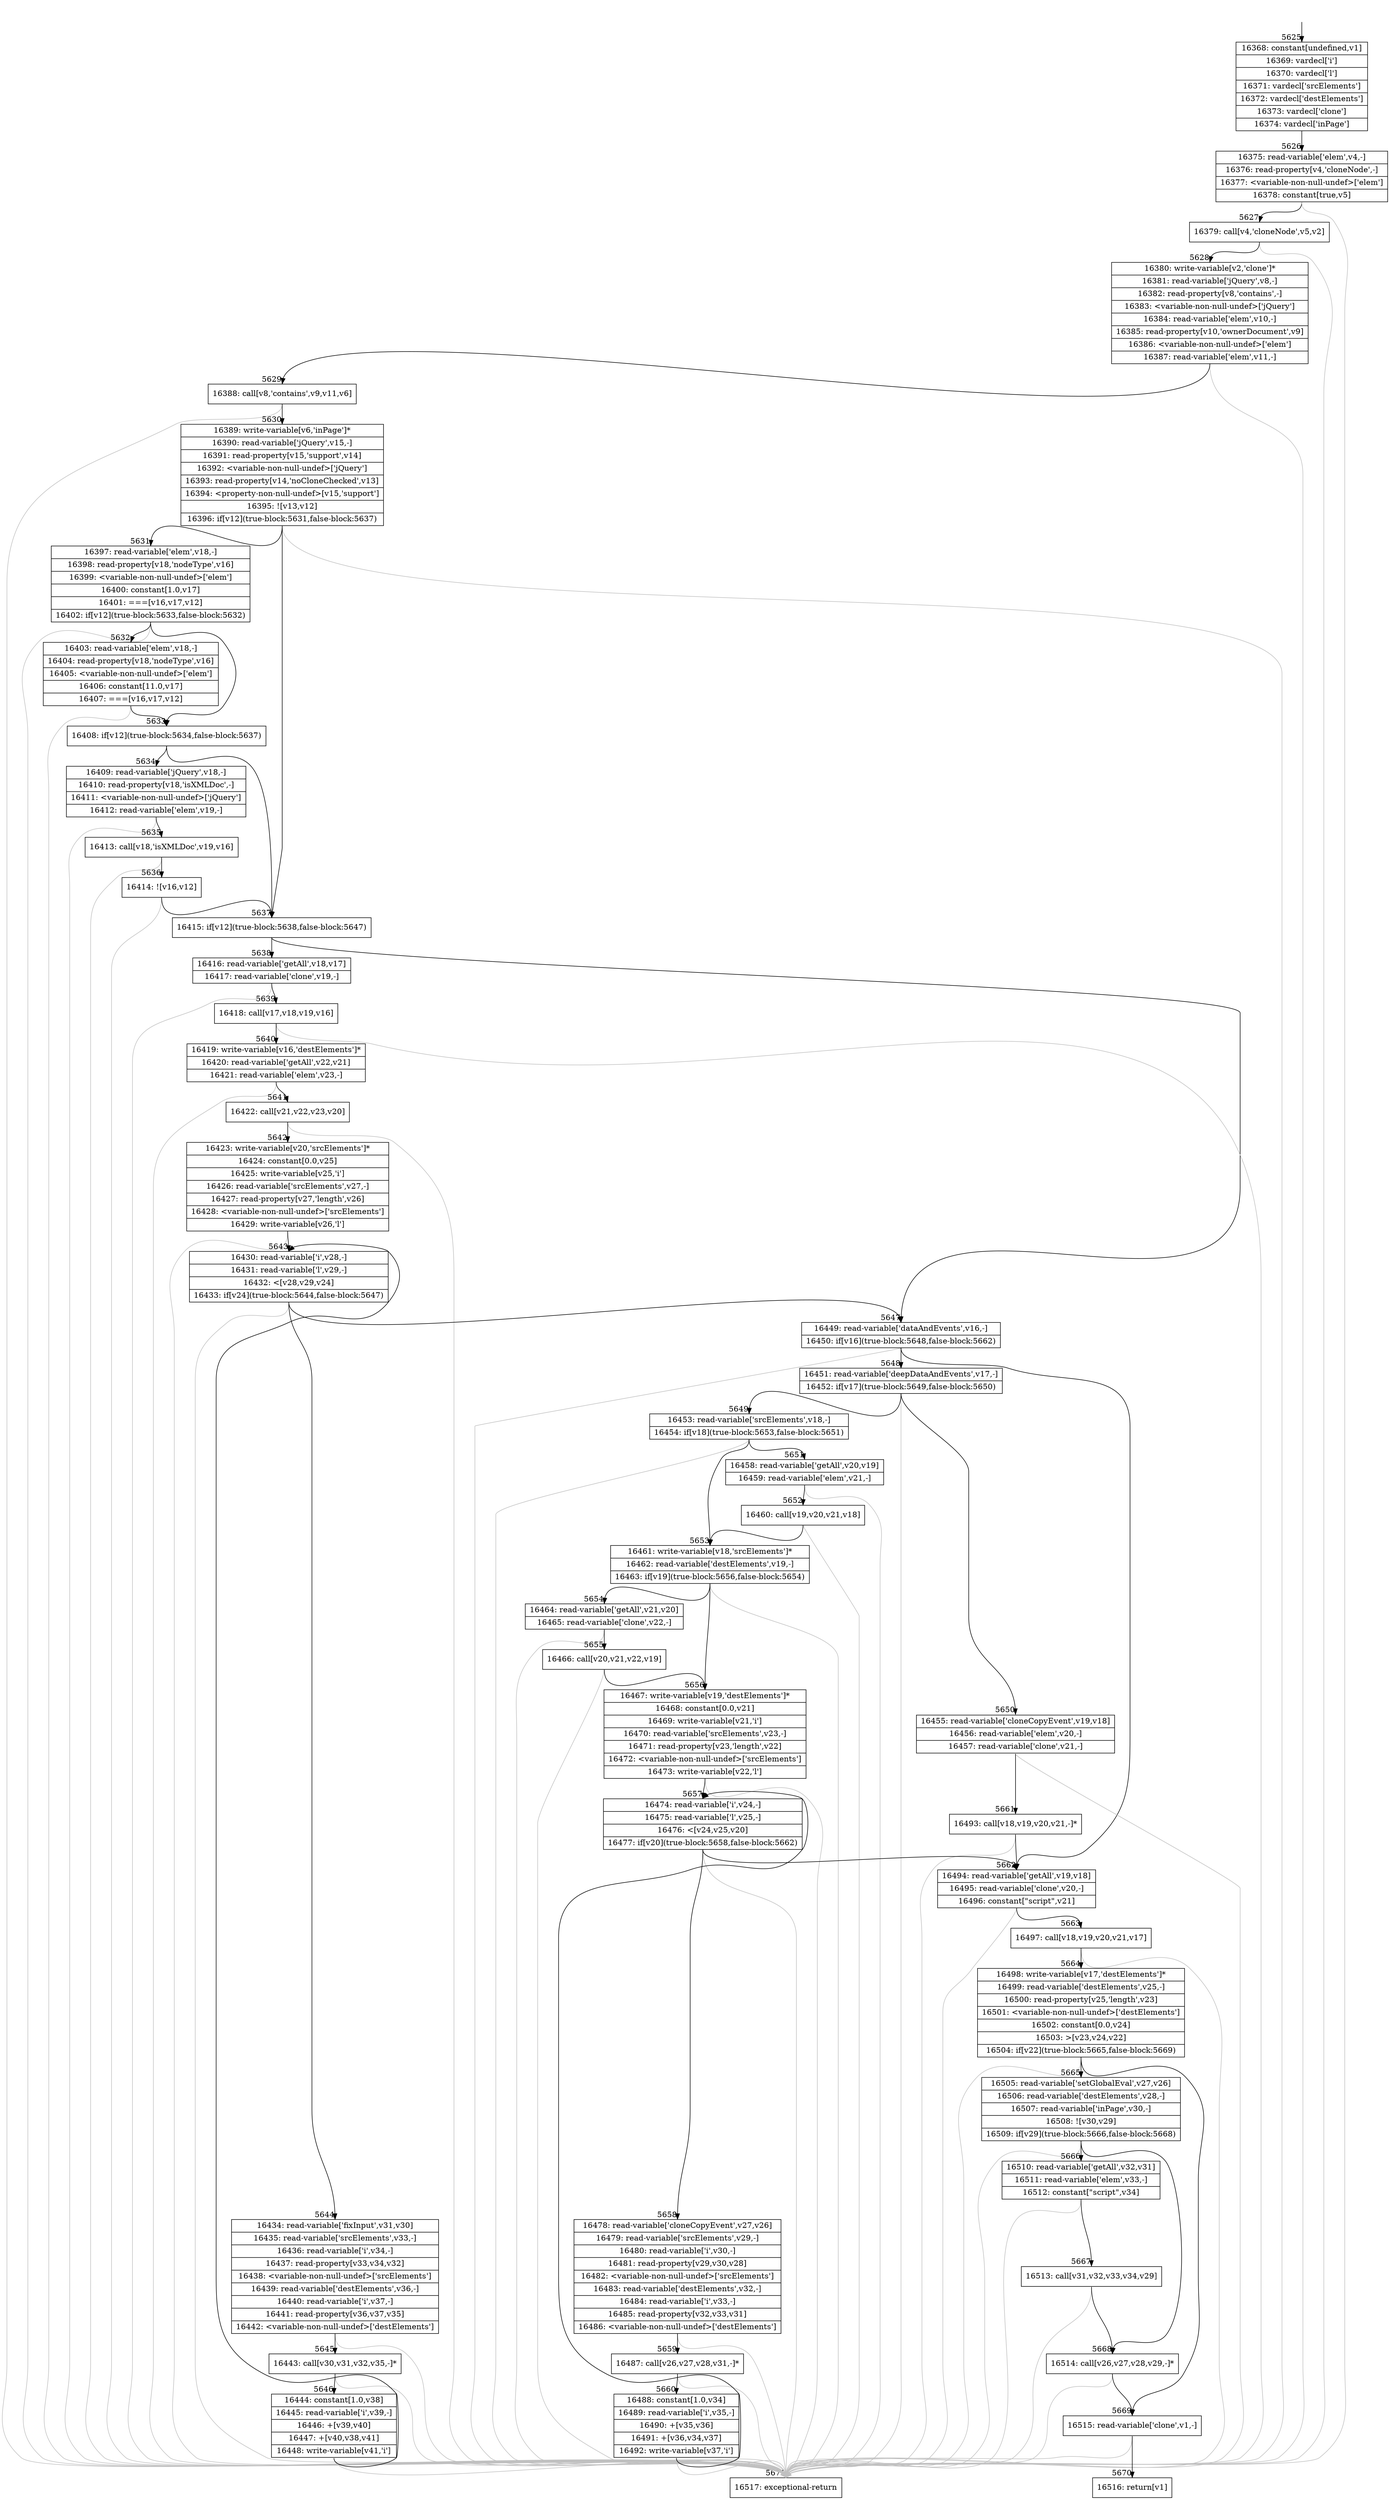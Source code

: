 digraph {
rankdir="TD"
BB_entry371[shape=none,label=""];
BB_entry371 -> BB5625 [tailport=s, headport=n, headlabel="    5625"]
BB5625 [shape=record label="{16368: constant[undefined,v1]|16369: vardecl['i']|16370: vardecl['l']|16371: vardecl['srcElements']|16372: vardecl['destElements']|16373: vardecl['clone']|16374: vardecl['inPage']}" ] 
BB5625 -> BB5626 [tailport=s, headport=n, headlabel="      5626"]
BB5626 [shape=record label="{16375: read-variable['elem',v4,-]|16376: read-property[v4,'cloneNode',-]|16377: \<variable-non-null-undef\>['elem']|16378: constant[true,v5]}" ] 
BB5626 -> BB5627 [tailport=s, headport=n, headlabel="      5627"]
BB5626 -> BB5671 [tailport=s, headport=n, color=gray, headlabel="      5671"]
BB5627 [shape=record label="{16379: call[v4,'cloneNode',v5,v2]}" ] 
BB5627 -> BB5628 [tailport=s, headport=n, headlabel="      5628"]
BB5627 -> BB5671 [tailport=s, headport=n, color=gray]
BB5628 [shape=record label="{16380: write-variable[v2,'clone']*|16381: read-variable['jQuery',v8,-]|16382: read-property[v8,'contains',-]|16383: \<variable-non-null-undef\>['jQuery']|16384: read-variable['elem',v10,-]|16385: read-property[v10,'ownerDocument',v9]|16386: \<variable-non-null-undef\>['elem']|16387: read-variable['elem',v11,-]}" ] 
BB5628 -> BB5629 [tailport=s, headport=n, headlabel="      5629"]
BB5628 -> BB5671 [tailport=s, headport=n, color=gray]
BB5629 [shape=record label="{16388: call[v8,'contains',v9,v11,v6]}" ] 
BB5629 -> BB5630 [tailport=s, headport=n, headlabel="      5630"]
BB5629 -> BB5671 [tailport=s, headport=n, color=gray]
BB5630 [shape=record label="{16389: write-variable[v6,'inPage']*|16390: read-variable['jQuery',v15,-]|16391: read-property[v15,'support',v14]|16392: \<variable-non-null-undef\>['jQuery']|16393: read-property[v14,'noCloneChecked',v13]|16394: \<property-non-null-undef\>[v15,'support']|16395: ![v13,v12]|16396: if[v12](true-block:5631,false-block:5637)}" ] 
BB5630 -> BB5637 [tailport=s, headport=n, headlabel="      5637"]
BB5630 -> BB5631 [tailport=s, headport=n, headlabel="      5631"]
BB5630 -> BB5671 [tailport=s, headport=n, color=gray]
BB5631 [shape=record label="{16397: read-variable['elem',v18,-]|16398: read-property[v18,'nodeType',v16]|16399: \<variable-non-null-undef\>['elem']|16400: constant[1.0,v17]|16401: ===[v16,v17,v12]|16402: if[v12](true-block:5633,false-block:5632)}" ] 
BB5631 -> BB5633 [tailport=s, headport=n, headlabel="      5633"]
BB5631 -> BB5632 [tailport=s, headport=n, headlabel="      5632"]
BB5631 -> BB5671 [tailport=s, headport=n, color=gray]
BB5632 [shape=record label="{16403: read-variable['elem',v18,-]|16404: read-property[v18,'nodeType',v16]|16405: \<variable-non-null-undef\>['elem']|16406: constant[11.0,v17]|16407: ===[v16,v17,v12]}" ] 
BB5632 -> BB5633 [tailport=s, headport=n]
BB5632 -> BB5671 [tailport=s, headport=n, color=gray]
BB5633 [shape=record label="{16408: if[v12](true-block:5634,false-block:5637)}" ] 
BB5633 -> BB5637 [tailport=s, headport=n]
BB5633 -> BB5634 [tailport=s, headport=n, headlabel="      5634"]
BB5634 [shape=record label="{16409: read-variable['jQuery',v18,-]|16410: read-property[v18,'isXMLDoc',-]|16411: \<variable-non-null-undef\>['jQuery']|16412: read-variable['elem',v19,-]}" ] 
BB5634 -> BB5635 [tailport=s, headport=n, headlabel="      5635"]
BB5634 -> BB5671 [tailport=s, headport=n, color=gray]
BB5635 [shape=record label="{16413: call[v18,'isXMLDoc',v19,v16]}" ] 
BB5635 -> BB5636 [tailport=s, headport=n, headlabel="      5636"]
BB5635 -> BB5671 [tailport=s, headport=n, color=gray]
BB5636 [shape=record label="{16414: ![v16,v12]}" ] 
BB5636 -> BB5637 [tailport=s, headport=n]
BB5636 -> BB5671 [tailport=s, headport=n, color=gray]
BB5637 [shape=record label="{16415: if[v12](true-block:5638,false-block:5647)}" ] 
BB5637 -> BB5638 [tailport=s, headport=n, headlabel="      5638"]
BB5637 -> BB5647 [tailport=s, headport=n, headlabel="      5647"]
BB5638 [shape=record label="{16416: read-variable['getAll',v18,v17]|16417: read-variable['clone',v19,-]}" ] 
BB5638 -> BB5639 [tailport=s, headport=n, headlabel="      5639"]
BB5638 -> BB5671 [tailport=s, headport=n, color=gray]
BB5639 [shape=record label="{16418: call[v17,v18,v19,v16]}" ] 
BB5639 -> BB5640 [tailport=s, headport=n, headlabel="      5640"]
BB5639 -> BB5671 [tailport=s, headport=n, color=gray]
BB5640 [shape=record label="{16419: write-variable[v16,'destElements']*|16420: read-variable['getAll',v22,v21]|16421: read-variable['elem',v23,-]}" ] 
BB5640 -> BB5641 [tailport=s, headport=n, headlabel="      5641"]
BB5640 -> BB5671 [tailport=s, headport=n, color=gray]
BB5641 [shape=record label="{16422: call[v21,v22,v23,v20]}" ] 
BB5641 -> BB5642 [tailport=s, headport=n, headlabel="      5642"]
BB5641 -> BB5671 [tailport=s, headport=n, color=gray]
BB5642 [shape=record label="{16423: write-variable[v20,'srcElements']*|16424: constant[0.0,v25]|16425: write-variable[v25,'i']|16426: read-variable['srcElements',v27,-]|16427: read-property[v27,'length',v26]|16428: \<variable-non-null-undef\>['srcElements']|16429: write-variable[v26,'l']}" ] 
BB5642 -> BB5643 [tailport=s, headport=n, headlabel="      5643"]
BB5642 -> BB5671 [tailport=s, headport=n, color=gray]
BB5643 [shape=record label="{16430: read-variable['i',v28,-]|16431: read-variable['l',v29,-]|16432: \<[v28,v29,v24]|16433: if[v24](true-block:5644,false-block:5647)}" ] 
BB5643 -> BB5644 [tailport=s, headport=n, headlabel="      5644"]
BB5643 -> BB5647 [tailport=s, headport=n]
BB5643 -> BB5671 [tailport=s, headport=n, color=gray]
BB5644 [shape=record label="{16434: read-variable['fixInput',v31,v30]|16435: read-variable['srcElements',v33,-]|16436: read-variable['i',v34,-]|16437: read-property[v33,v34,v32]|16438: \<variable-non-null-undef\>['srcElements']|16439: read-variable['destElements',v36,-]|16440: read-variable['i',v37,-]|16441: read-property[v36,v37,v35]|16442: \<variable-non-null-undef\>['destElements']}" ] 
BB5644 -> BB5645 [tailport=s, headport=n, headlabel="      5645"]
BB5644 -> BB5671 [tailport=s, headport=n, color=gray]
BB5645 [shape=record label="{16443: call[v30,v31,v32,v35,-]*}" ] 
BB5645 -> BB5646 [tailport=s, headport=n, headlabel="      5646"]
BB5645 -> BB5671 [tailport=s, headport=n, color=gray]
BB5646 [shape=record label="{16444: constant[1.0,v38]|16445: read-variable['i',v39,-]|16446: +[v39,v40]|16447: +[v40,v38,v41]|16448: write-variable[v41,'i']}" ] 
BB5646 -> BB5643 [tailport=s, headport=n]
BB5646 -> BB5671 [tailport=s, headport=n, color=gray]
BB5647 [shape=record label="{16449: read-variable['dataAndEvents',v16,-]|16450: if[v16](true-block:5648,false-block:5662)}" ] 
BB5647 -> BB5648 [tailport=s, headport=n, headlabel="      5648"]
BB5647 -> BB5662 [tailport=s, headport=n, headlabel="      5662"]
BB5647 -> BB5671 [tailport=s, headport=n, color=gray]
BB5648 [shape=record label="{16451: read-variable['deepDataAndEvents',v17,-]|16452: if[v17](true-block:5649,false-block:5650)}" ] 
BB5648 -> BB5649 [tailport=s, headport=n, headlabel="      5649"]
BB5648 -> BB5650 [tailport=s, headport=n, headlabel="      5650"]
BB5648 -> BB5671 [tailport=s, headport=n, color=gray]
BB5649 [shape=record label="{16453: read-variable['srcElements',v18,-]|16454: if[v18](true-block:5653,false-block:5651)}" ] 
BB5649 -> BB5653 [tailport=s, headport=n, headlabel="      5653"]
BB5649 -> BB5651 [tailport=s, headport=n, headlabel="      5651"]
BB5649 -> BB5671 [tailport=s, headport=n, color=gray]
BB5650 [shape=record label="{16455: read-variable['cloneCopyEvent',v19,v18]|16456: read-variable['elem',v20,-]|16457: read-variable['clone',v21,-]}" ] 
BB5650 -> BB5661 [tailport=s, headport=n, headlabel="      5661"]
BB5650 -> BB5671 [tailport=s, headport=n, color=gray]
BB5651 [shape=record label="{16458: read-variable['getAll',v20,v19]|16459: read-variable['elem',v21,-]}" ] 
BB5651 -> BB5652 [tailport=s, headport=n, headlabel="      5652"]
BB5651 -> BB5671 [tailport=s, headport=n, color=gray]
BB5652 [shape=record label="{16460: call[v19,v20,v21,v18]}" ] 
BB5652 -> BB5653 [tailport=s, headport=n]
BB5652 -> BB5671 [tailport=s, headport=n, color=gray]
BB5653 [shape=record label="{16461: write-variable[v18,'srcElements']*|16462: read-variable['destElements',v19,-]|16463: if[v19](true-block:5656,false-block:5654)}" ] 
BB5653 -> BB5656 [tailport=s, headport=n, headlabel="      5656"]
BB5653 -> BB5654 [tailport=s, headport=n, headlabel="      5654"]
BB5653 -> BB5671 [tailport=s, headport=n, color=gray]
BB5654 [shape=record label="{16464: read-variable['getAll',v21,v20]|16465: read-variable['clone',v22,-]}" ] 
BB5654 -> BB5655 [tailport=s, headport=n, headlabel="      5655"]
BB5654 -> BB5671 [tailport=s, headport=n, color=gray]
BB5655 [shape=record label="{16466: call[v20,v21,v22,v19]}" ] 
BB5655 -> BB5656 [tailport=s, headport=n]
BB5655 -> BB5671 [tailport=s, headport=n, color=gray]
BB5656 [shape=record label="{16467: write-variable[v19,'destElements']*|16468: constant[0.0,v21]|16469: write-variable[v21,'i']|16470: read-variable['srcElements',v23,-]|16471: read-property[v23,'length',v22]|16472: \<variable-non-null-undef\>['srcElements']|16473: write-variable[v22,'l']}" ] 
BB5656 -> BB5657 [tailport=s, headport=n, headlabel="      5657"]
BB5656 -> BB5671 [tailport=s, headport=n, color=gray]
BB5657 [shape=record label="{16474: read-variable['i',v24,-]|16475: read-variable['l',v25,-]|16476: \<[v24,v25,v20]|16477: if[v20](true-block:5658,false-block:5662)}" ] 
BB5657 -> BB5658 [tailport=s, headport=n, headlabel="      5658"]
BB5657 -> BB5662 [tailport=s, headport=n]
BB5657 -> BB5671 [tailport=s, headport=n, color=gray]
BB5658 [shape=record label="{16478: read-variable['cloneCopyEvent',v27,v26]|16479: read-variable['srcElements',v29,-]|16480: read-variable['i',v30,-]|16481: read-property[v29,v30,v28]|16482: \<variable-non-null-undef\>['srcElements']|16483: read-variable['destElements',v32,-]|16484: read-variable['i',v33,-]|16485: read-property[v32,v33,v31]|16486: \<variable-non-null-undef\>['destElements']}" ] 
BB5658 -> BB5659 [tailport=s, headport=n, headlabel="      5659"]
BB5658 -> BB5671 [tailport=s, headport=n, color=gray]
BB5659 [shape=record label="{16487: call[v26,v27,v28,v31,-]*}" ] 
BB5659 -> BB5660 [tailport=s, headport=n, headlabel="      5660"]
BB5659 -> BB5671 [tailport=s, headport=n, color=gray]
BB5660 [shape=record label="{16488: constant[1.0,v34]|16489: read-variable['i',v35,-]|16490: +[v35,v36]|16491: +[v36,v34,v37]|16492: write-variable[v37,'i']}" ] 
BB5660 -> BB5657 [tailport=s, headport=n]
BB5660 -> BB5671 [tailport=s, headport=n, color=gray]
BB5661 [shape=record label="{16493: call[v18,v19,v20,v21,-]*}" ] 
BB5661 -> BB5662 [tailport=s, headport=n]
BB5661 -> BB5671 [tailport=s, headport=n, color=gray]
BB5662 [shape=record label="{16494: read-variable['getAll',v19,v18]|16495: read-variable['clone',v20,-]|16496: constant[\"script\",v21]}" ] 
BB5662 -> BB5663 [tailport=s, headport=n, headlabel="      5663"]
BB5662 -> BB5671 [tailport=s, headport=n, color=gray]
BB5663 [shape=record label="{16497: call[v18,v19,v20,v21,v17]}" ] 
BB5663 -> BB5664 [tailport=s, headport=n, headlabel="      5664"]
BB5663 -> BB5671 [tailport=s, headport=n, color=gray]
BB5664 [shape=record label="{16498: write-variable[v17,'destElements']*|16499: read-variable['destElements',v25,-]|16500: read-property[v25,'length',v23]|16501: \<variable-non-null-undef\>['destElements']|16502: constant[0.0,v24]|16503: \>[v23,v24,v22]|16504: if[v22](true-block:5665,false-block:5669)}" ] 
BB5664 -> BB5665 [tailport=s, headport=n, headlabel="      5665"]
BB5664 -> BB5669 [tailport=s, headport=n, headlabel="      5669"]
BB5664 -> BB5671 [tailport=s, headport=n, color=gray]
BB5665 [shape=record label="{16505: read-variable['setGlobalEval',v27,v26]|16506: read-variable['destElements',v28,-]|16507: read-variable['inPage',v30,-]|16508: ![v30,v29]|16509: if[v29](true-block:5666,false-block:5668)}" ] 
BB5665 -> BB5668 [tailport=s, headport=n, headlabel="      5668"]
BB5665 -> BB5666 [tailport=s, headport=n, headlabel="      5666"]
BB5665 -> BB5671 [tailport=s, headport=n, color=gray]
BB5666 [shape=record label="{16510: read-variable['getAll',v32,v31]|16511: read-variable['elem',v33,-]|16512: constant[\"script\",v34]}" ] 
BB5666 -> BB5667 [tailport=s, headport=n, headlabel="      5667"]
BB5666 -> BB5671 [tailport=s, headport=n, color=gray]
BB5667 [shape=record label="{16513: call[v31,v32,v33,v34,v29]}" ] 
BB5667 -> BB5668 [tailport=s, headport=n]
BB5667 -> BB5671 [tailport=s, headport=n, color=gray]
BB5668 [shape=record label="{16514: call[v26,v27,v28,v29,-]*}" ] 
BB5668 -> BB5669 [tailport=s, headport=n]
BB5668 -> BB5671 [tailport=s, headport=n, color=gray]
BB5669 [shape=record label="{16515: read-variable['clone',v1,-]}" ] 
BB5669 -> BB5670 [tailport=s, headport=n, headlabel="      5670"]
BB5669 -> BB5671 [tailport=s, headport=n, color=gray]
BB5670 [shape=record label="{16516: return[v1]}" ] 
BB5671 [shape=record label="{16517: exceptional-return}" ] 
}
